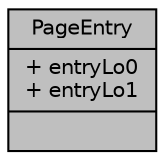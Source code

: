 digraph "PageEntry"
{
 // LATEX_PDF_SIZE
  edge [fontname="Helvetica",fontsize="10",labelfontname="Helvetica",labelfontsize="10"];
  node [fontname="Helvetica",fontsize="10",shape=record];
  Node1 [label="{PageEntry\n|+ entryLo0\l+ entryLo1\l|}",height=0.2,width=0.4,color="black", fillcolor="grey75", style="filled", fontcolor="black",tooltip=" "];
}
